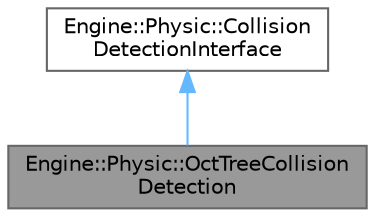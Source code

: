 digraph "Engine::Physic::OctTreeCollisionDetection"
{
 // LATEX_PDF_SIZE
  bgcolor="transparent";
  edge [fontname=Helvetica,fontsize=10,labelfontname=Helvetica,labelfontsize=10];
  node [fontname=Helvetica,fontsize=10,shape=box,height=0.2,width=0.4];
  Node1 [id="Node000001",label="Engine::Physic::OctTreeCollision\lDetection",height=0.2,width=0.4,color="gray40", fillcolor="grey60", style="filled", fontcolor="black",tooltip="Implementación concreta de detección de colisiones basada en un árbol octal."];
  Node2 -> Node1 [id="edge1_Node000001_Node000002",dir="back",color="steelblue1",style="solid",tooltip=" "];
  Node2 [id="Node000002",label="Engine::Physic::Collision\lDetectionInterface",height=0.2,width=0.4,color="gray40", fillcolor="white", style="filled",URL="$class_engine_1_1_physic_1_1_collision_detection_interface.html",tooltip="Interfaz para implementar algoritmos de detección de colisiones."];
}
